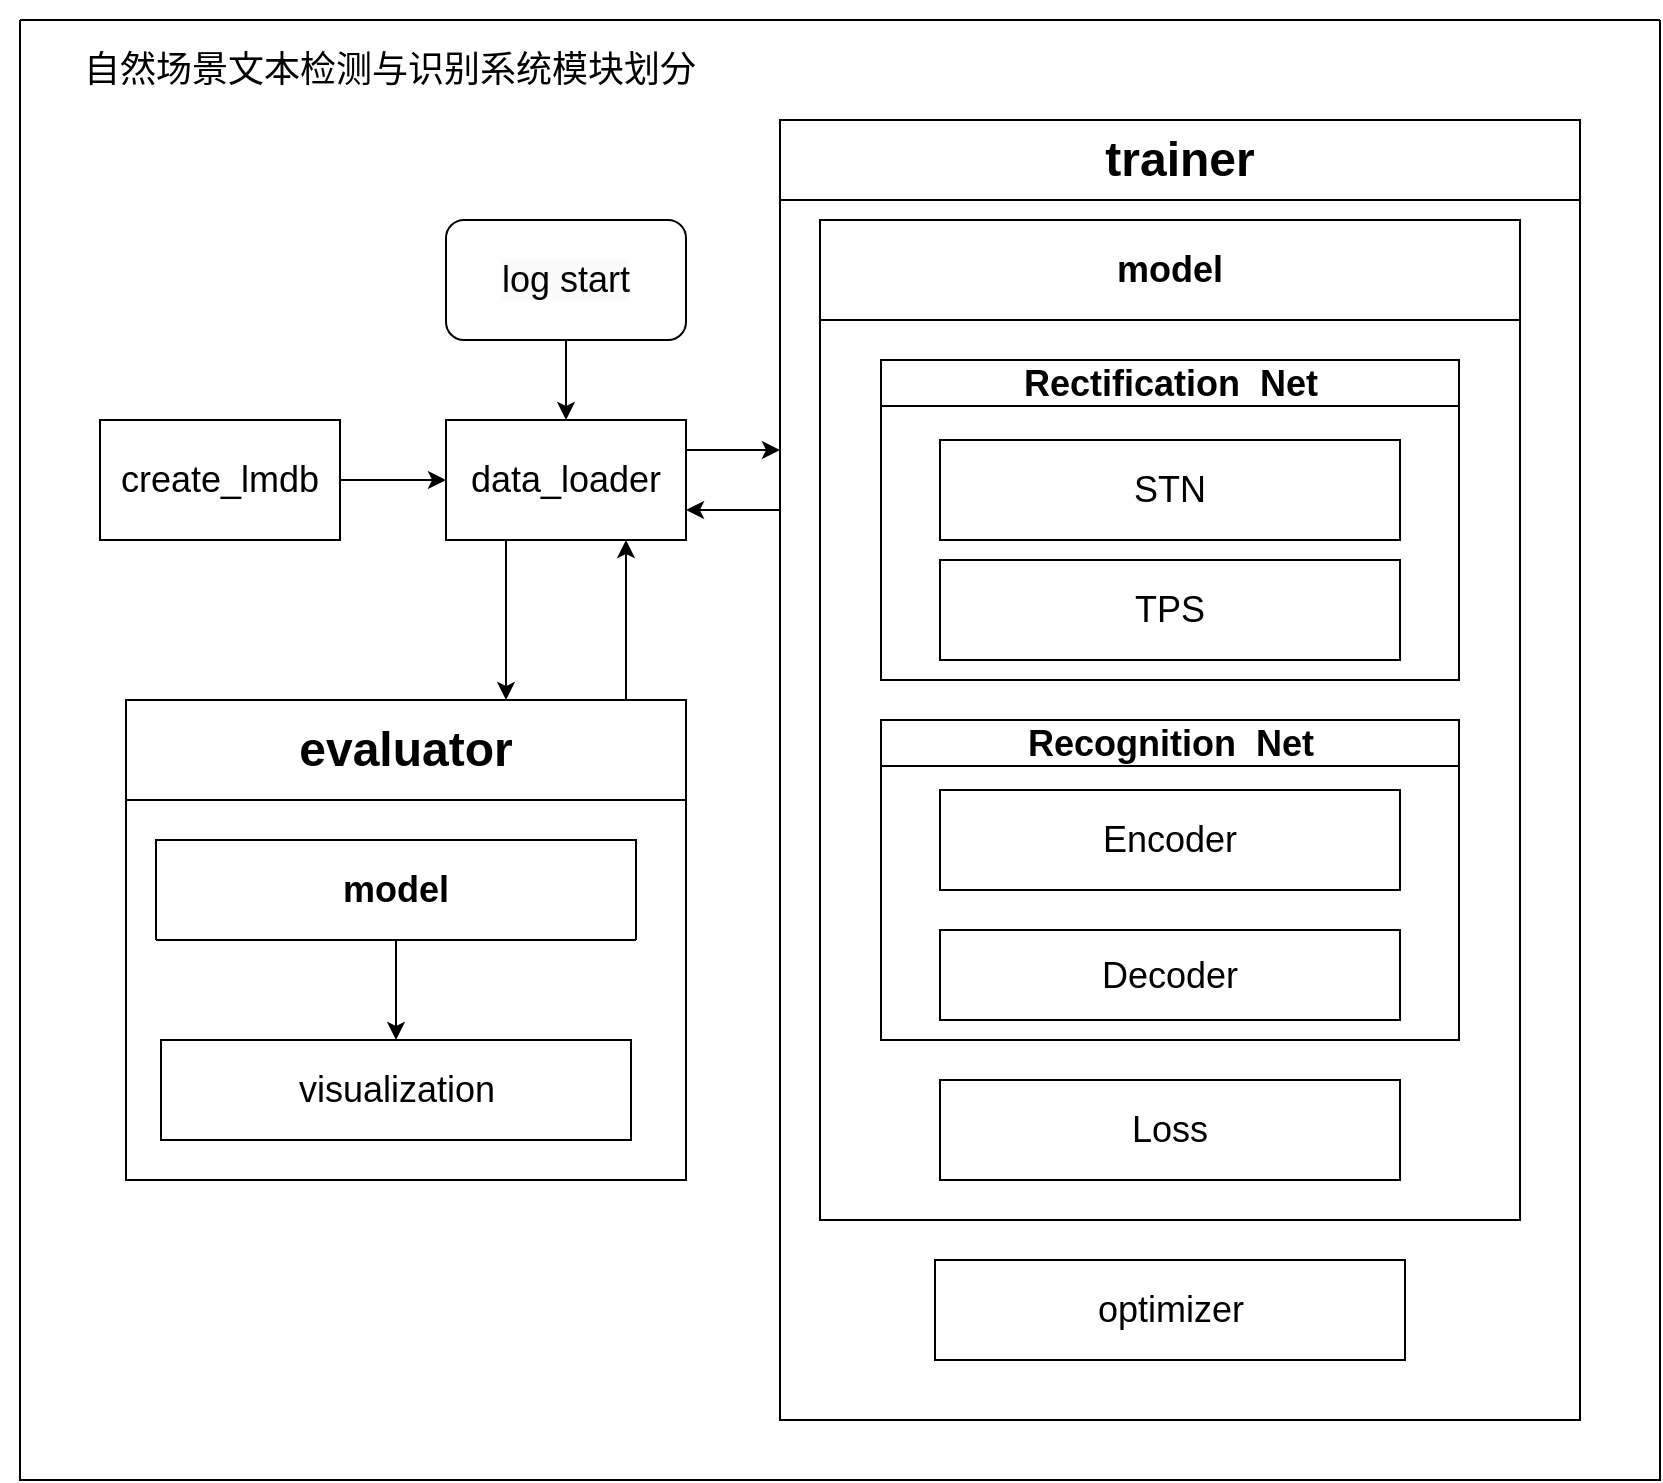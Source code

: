 <mxfile version="21.3.0" type="github">
  <diagram name="第 1 页" id="63xG8dQX-1LyPMiOhvoZ">
    <mxGraphModel dx="1909" dy="882" grid="1" gridSize="10" guides="1" tooltips="1" connect="1" arrows="1" fold="1" page="1" pageScale="1" pageWidth="827" pageHeight="1169" math="0" shadow="0">
      <root>
        <mxCell id="0" />
        <mxCell id="1" parent="0" />
        <mxCell id="LHe_gEec7S0sbFfrbBlv-8" value="" style="swimlane;startSize=0;" parent="1" vertex="1">
          <mxGeometry x="140" y="30" width="820" height="730" as="geometry" />
        </mxCell>
        <mxCell id="52J3ArMfdQJycs5q9gfl-7" style="edgeStyle=orthogonalEdgeStyle;rounded=0;orthogonalLoop=1;jettySize=auto;html=1;exitX=1;exitY=0.25;exitDx=0;exitDy=0;" edge="1" parent="LHe_gEec7S0sbFfrbBlv-8" source="LHe_gEec7S0sbFfrbBlv-24">
          <mxGeometry relative="1" as="geometry">
            <mxPoint x="380" y="215" as="targetPoint" />
          </mxGeometry>
        </mxCell>
        <mxCell id="52J3ArMfdQJycs5q9gfl-34" style="edgeStyle=orthogonalEdgeStyle;rounded=0;orthogonalLoop=1;jettySize=auto;html=1;exitX=0.25;exitY=1;exitDx=0;exitDy=0;" edge="1" parent="LHe_gEec7S0sbFfrbBlv-8" source="LHe_gEec7S0sbFfrbBlv-24" target="52J3ArMfdQJycs5q9gfl-25">
          <mxGeometry relative="1" as="geometry">
            <Array as="points">
              <mxPoint x="243" y="320" />
              <mxPoint x="243" y="320" />
            </Array>
          </mxGeometry>
        </mxCell>
        <mxCell id="LHe_gEec7S0sbFfrbBlv-24" value="&lt;font style=&quot;font-size: 18px;&quot;&gt;data_loader&lt;/font&gt;" style="rounded=0;whiteSpace=wrap;html=1;" parent="LHe_gEec7S0sbFfrbBlv-8" vertex="1">
          <mxGeometry x="213" y="200" width="120" height="60" as="geometry" />
        </mxCell>
        <mxCell id="LHe_gEec7S0sbFfrbBlv-27" value="&lt;font style=&quot;font-size: 18px;&quot;&gt;自然场景文本检测与识别系统模块划分&lt;/font&gt;" style="text;html=1;strokeColor=none;fillColor=none;align=center;verticalAlign=middle;whiteSpace=wrap;rounded=0;" parent="LHe_gEec7S0sbFfrbBlv-8" vertex="1">
          <mxGeometry x="-10" y="-10" width="390" height="70" as="geometry" />
        </mxCell>
        <mxCell id="52J3ArMfdQJycs5q9gfl-1" value="" style="edgeStyle=orthogonalEdgeStyle;rounded=0;orthogonalLoop=1;jettySize=auto;html=1;" edge="1" parent="LHe_gEec7S0sbFfrbBlv-8" source="LHe_gEec7S0sbFfrbBlv-35" target="LHe_gEec7S0sbFfrbBlv-24">
          <mxGeometry relative="1" as="geometry" />
        </mxCell>
        <mxCell id="LHe_gEec7S0sbFfrbBlv-35" value="&lt;font style=&quot;font-size: 18px;&quot;&gt;create_lmdb&lt;/font&gt;" style="rounded=0;whiteSpace=wrap;html=1;" parent="LHe_gEec7S0sbFfrbBlv-8" vertex="1">
          <mxGeometry x="40" y="200" width="120" height="60" as="geometry" />
        </mxCell>
        <mxCell id="52J3ArMfdQJycs5q9gfl-3" value="" style="edgeStyle=orthogonalEdgeStyle;rounded=0;orthogonalLoop=1;jettySize=auto;html=1;" edge="1" parent="LHe_gEec7S0sbFfrbBlv-8" source="52J3ArMfdQJycs5q9gfl-2" target="LHe_gEec7S0sbFfrbBlv-24">
          <mxGeometry relative="1" as="geometry" />
        </mxCell>
        <mxCell id="52J3ArMfdQJycs5q9gfl-2" value="&lt;span style=&quot;color: rgb(0, 0, 0); font-family: Helvetica; font-size: 18px; font-style: normal; font-variant-ligatures: normal; font-variant-caps: normal; font-weight: 400; letter-spacing: normal; orphans: 2; text-align: center; text-indent: 0px; text-transform: none; widows: 2; word-spacing: 0px; -webkit-text-stroke-width: 0px; background-color: rgb(251, 251, 251); text-decoration-thickness: initial; text-decoration-style: initial; text-decoration-color: initial; float: none; display: inline !important;&quot;&gt;log start&lt;/span&gt;" style="rounded=1;whiteSpace=wrap;html=1;" vertex="1" parent="LHe_gEec7S0sbFfrbBlv-8">
          <mxGeometry x="213" y="100" width="120" height="60" as="geometry" />
        </mxCell>
        <mxCell id="52J3ArMfdQJycs5q9gfl-10" style="edgeStyle=orthogonalEdgeStyle;rounded=0;orthogonalLoop=1;jettySize=auto;html=1;entryX=1;entryY=0.75;entryDx=0;entryDy=0;" edge="1" parent="LHe_gEec7S0sbFfrbBlv-8" target="LHe_gEec7S0sbFfrbBlv-24">
          <mxGeometry relative="1" as="geometry">
            <mxPoint x="380" y="250" as="sourcePoint" />
            <Array as="points">
              <mxPoint x="380" y="245" />
            </Array>
          </mxGeometry>
        </mxCell>
        <mxCell id="52J3ArMfdQJycs5q9gfl-4" value="&lt;font style=&quot;font-size: 24px;&quot;&gt;trainer&lt;/font&gt;" style="swimlane;whiteSpace=wrap;html=1;startSize=40;" vertex="1" parent="LHe_gEec7S0sbFfrbBlv-8">
          <mxGeometry x="380" y="50" width="400" height="650" as="geometry">
            <mxRectangle x="380" y="50" width="120" height="40" as="alternateBounds" />
          </mxGeometry>
        </mxCell>
        <mxCell id="LHe_gEec7S0sbFfrbBlv-12" value="&lt;font style=&quot;font-size: 18px;&quot;&gt;model&lt;/font&gt;" style="swimlane;whiteSpace=wrap;html=1;startSize=50;" parent="52J3ArMfdQJycs5q9gfl-4" vertex="1">
          <mxGeometry x="20" y="50" width="350" height="500" as="geometry" />
        </mxCell>
        <mxCell id="LHe_gEec7S0sbFfrbBlv-30" value="&lt;font style=&quot;font-size: 18px;&quot;&gt;Rectification&amp;nbsp; Net&lt;/font&gt;" style="swimlane;whiteSpace=wrap;html=1;" parent="LHe_gEec7S0sbFfrbBlv-12" vertex="1">
          <mxGeometry x="30.5" y="70" width="289" height="160" as="geometry" />
        </mxCell>
        <mxCell id="LHe_gEec7S0sbFfrbBlv-19" value="&lt;font style=&quot;font-size: 18px;&quot;&gt;STN&lt;/font&gt;" style="rounded=0;whiteSpace=wrap;html=1;" parent="LHe_gEec7S0sbFfrbBlv-30" vertex="1">
          <mxGeometry x="29.5" y="40" width="230" height="50" as="geometry" />
        </mxCell>
        <mxCell id="LHe_gEec7S0sbFfrbBlv-20" value="&lt;font style=&quot;font-size: 18px;&quot;&gt;TPS&lt;/font&gt;" style="rounded=0;whiteSpace=wrap;html=1;" parent="LHe_gEec7S0sbFfrbBlv-30" vertex="1">
          <mxGeometry x="29.5" y="100" width="230" height="50" as="geometry" />
        </mxCell>
        <mxCell id="LHe_gEec7S0sbFfrbBlv-31" value="&lt;font style=&quot;font-size: 18px;&quot;&gt;Recognition&amp;nbsp; Net&lt;/font&gt;" style="swimlane;whiteSpace=wrap;html=1;" parent="LHe_gEec7S0sbFfrbBlv-12" vertex="1">
          <mxGeometry x="30.5" y="250" width="289" height="160" as="geometry" />
        </mxCell>
        <mxCell id="LHe_gEec7S0sbFfrbBlv-13" value="&lt;font style=&quot;font-size: 18px;&quot;&gt;Encoder&lt;/font&gt;" style="rounded=0;whiteSpace=wrap;html=1;" parent="LHe_gEec7S0sbFfrbBlv-31" vertex="1">
          <mxGeometry x="29.5" y="35" width="230" height="50" as="geometry" />
        </mxCell>
        <mxCell id="LHe_gEec7S0sbFfrbBlv-15" value="&lt;span style=&quot;font-size: 18px;&quot;&gt;Decoder&lt;/span&gt;" style="rounded=0;whiteSpace=wrap;html=1;" parent="LHe_gEec7S0sbFfrbBlv-31" vertex="1">
          <mxGeometry x="29.5" y="105" width="230" height="45" as="geometry" />
        </mxCell>
        <mxCell id="LHe_gEec7S0sbFfrbBlv-36" value="&lt;font style=&quot;font-size: 18px;&quot;&gt;Loss&lt;/font&gt;" style="rounded=0;whiteSpace=wrap;html=1;" parent="LHe_gEec7S0sbFfrbBlv-12" vertex="1">
          <mxGeometry x="60" y="430" width="230" height="50" as="geometry" />
        </mxCell>
        <mxCell id="52J3ArMfdQJycs5q9gfl-5" value="&lt;span style=&quot;font-size: 18px;&quot;&gt;optimizer&lt;/span&gt;" style="rounded=0;whiteSpace=wrap;html=1;" vertex="1" parent="52J3ArMfdQJycs5q9gfl-4">
          <mxGeometry x="77.5" y="570" width="235" height="50" as="geometry" />
        </mxCell>
        <mxCell id="52J3ArMfdQJycs5q9gfl-38" style="edgeStyle=orthogonalEdgeStyle;rounded=0;orthogonalLoop=1;jettySize=auto;html=1;exitX=0.75;exitY=0;exitDx=0;exitDy=0;entryX=0.75;entryY=1;entryDx=0;entryDy=0;" edge="1" parent="LHe_gEec7S0sbFfrbBlv-8" source="52J3ArMfdQJycs5q9gfl-25" target="LHe_gEec7S0sbFfrbBlv-24">
          <mxGeometry relative="1" as="geometry">
            <Array as="points">
              <mxPoint x="303" y="340" />
            </Array>
          </mxGeometry>
        </mxCell>
        <mxCell id="52J3ArMfdQJycs5q9gfl-25" value="&lt;font style=&quot;font-size: 24px;&quot;&gt;evaluator&lt;/font&gt;" style="swimlane;whiteSpace=wrap;html=1;startSize=50;" vertex="1" parent="LHe_gEec7S0sbFfrbBlv-8">
          <mxGeometry x="53" y="340" width="280" height="240" as="geometry" />
        </mxCell>
        <mxCell id="52J3ArMfdQJycs5q9gfl-36" value="" style="edgeStyle=orthogonalEdgeStyle;rounded=0;orthogonalLoop=1;jettySize=auto;html=1;" edge="1" parent="52J3ArMfdQJycs5q9gfl-25" source="52J3ArMfdQJycs5q9gfl-26" target="52J3ArMfdQJycs5q9gfl-35">
          <mxGeometry relative="1" as="geometry" />
        </mxCell>
        <mxCell id="52J3ArMfdQJycs5q9gfl-26" value="&lt;font style=&quot;font-size: 18px;&quot;&gt;model&lt;/font&gt;" style="swimlane;whiteSpace=wrap;html=1;startSize=50;" vertex="1" collapsed="1" parent="52J3ArMfdQJycs5q9gfl-25">
          <mxGeometry x="15" y="70" width="240" height="50" as="geometry">
            <mxRectangle x="37.5" y="60" width="350" height="500" as="alternateBounds" />
          </mxGeometry>
        </mxCell>
        <mxCell id="52J3ArMfdQJycs5q9gfl-27" value="&lt;font style=&quot;font-size: 18px;&quot;&gt;Rectification&amp;nbsp; Net&lt;/font&gt;" style="swimlane;whiteSpace=wrap;html=1;" vertex="1" parent="52J3ArMfdQJycs5q9gfl-26">
          <mxGeometry x="30.5" y="70" width="289" height="160" as="geometry" />
        </mxCell>
        <mxCell id="52J3ArMfdQJycs5q9gfl-28" value="&lt;font style=&quot;font-size: 18px;&quot;&gt;STN&lt;/font&gt;" style="rounded=0;whiteSpace=wrap;html=1;" vertex="1" parent="52J3ArMfdQJycs5q9gfl-27">
          <mxGeometry x="29.5" y="40" width="230" height="50" as="geometry" />
        </mxCell>
        <mxCell id="52J3ArMfdQJycs5q9gfl-29" value="&lt;font style=&quot;font-size: 18px;&quot;&gt;TPS&lt;/font&gt;" style="rounded=0;whiteSpace=wrap;html=1;" vertex="1" parent="52J3ArMfdQJycs5q9gfl-27">
          <mxGeometry x="29.5" y="100" width="230" height="50" as="geometry" />
        </mxCell>
        <mxCell id="52J3ArMfdQJycs5q9gfl-30" value="&lt;font style=&quot;font-size: 18px;&quot;&gt;Recognition&amp;nbsp; Net&lt;/font&gt;" style="swimlane;whiteSpace=wrap;html=1;" vertex="1" parent="52J3ArMfdQJycs5q9gfl-26">
          <mxGeometry x="30.5" y="250" width="289" height="160" as="geometry" />
        </mxCell>
        <mxCell id="52J3ArMfdQJycs5q9gfl-31" value="&lt;font style=&quot;font-size: 18px;&quot;&gt;Encoder&lt;/font&gt;" style="rounded=0;whiteSpace=wrap;html=1;" vertex="1" parent="52J3ArMfdQJycs5q9gfl-30">
          <mxGeometry x="29.5" y="35" width="230" height="50" as="geometry" />
        </mxCell>
        <mxCell id="52J3ArMfdQJycs5q9gfl-32" value="&lt;span style=&quot;font-size: 18px;&quot;&gt;Decoder&lt;/span&gt;" style="rounded=0;whiteSpace=wrap;html=1;" vertex="1" parent="52J3ArMfdQJycs5q9gfl-30">
          <mxGeometry x="29.5" y="105" width="230" height="45" as="geometry" />
        </mxCell>
        <mxCell id="52J3ArMfdQJycs5q9gfl-33" value="&lt;font style=&quot;font-size: 18px;&quot;&gt;Loss&lt;/font&gt;" style="rounded=0;whiteSpace=wrap;html=1;" vertex="1" parent="52J3ArMfdQJycs5q9gfl-26">
          <mxGeometry x="60" y="430" width="230" height="50" as="geometry" />
        </mxCell>
        <mxCell id="52J3ArMfdQJycs5q9gfl-35" value="&lt;font style=&quot;font-size: 18px;&quot;&gt;visualization&lt;/font&gt;" style="rounded=0;whiteSpace=wrap;html=1;" vertex="1" parent="52J3ArMfdQJycs5q9gfl-25">
          <mxGeometry x="17.5" y="170" width="235" height="50" as="geometry" />
        </mxCell>
      </root>
    </mxGraphModel>
  </diagram>
</mxfile>
